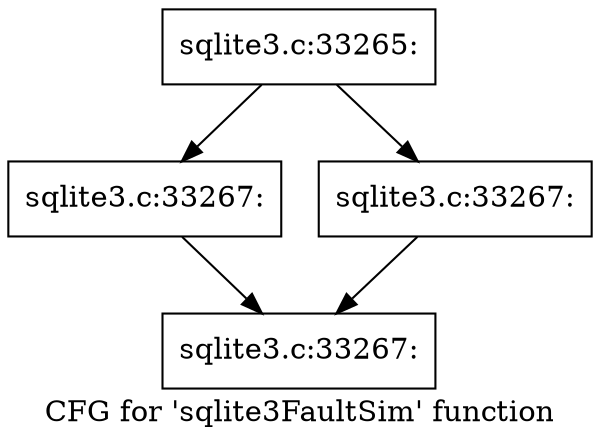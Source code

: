 digraph "CFG for 'sqlite3FaultSim' function" {
	label="CFG for 'sqlite3FaultSim' function";

	Node0x55c0fb87a430 [shape=record,label="{sqlite3.c:33265:}"];
	Node0x55c0fb87a430 -> Node0x55c0fb87ab00;
	Node0x55c0fb87a430 -> Node0x55c0fb87ab50;
	Node0x55c0fb87ab00 [shape=record,label="{sqlite3.c:33267:}"];
	Node0x55c0fb87ab00 -> Node0x55c0fb87aba0;
	Node0x55c0fb87ab50 [shape=record,label="{sqlite3.c:33267:}"];
	Node0x55c0fb87ab50 -> Node0x55c0fb87aba0;
	Node0x55c0fb87aba0 [shape=record,label="{sqlite3.c:33267:}"];
}

